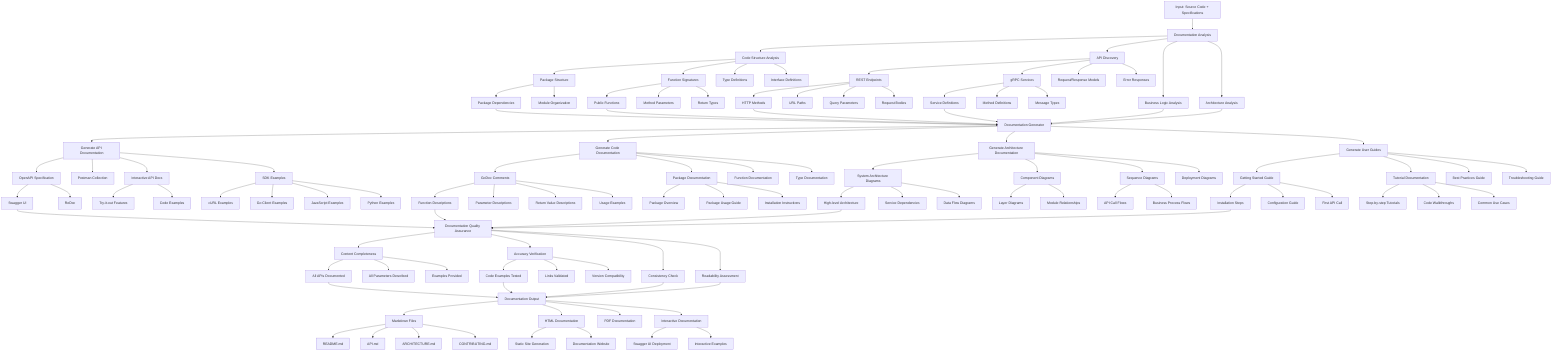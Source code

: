 graph TD
    A[Input: Source Code + Specifications] --> B[Documentation Analysis]
    
    %% Analysis Phase
    B --> C[Code Structure Analysis]
    B --> D[API Discovery]
    B --> E[Business Logic Analysis]
    B --> F[Architecture Analysis]
    
    %% Code Structure Analysis
    C --> C1[Package Structure]
    C --> C2[Function Signatures]
    C --> C3[Type Definitions]
    C --> C4[Interface Definitions]
    
    C1 --> C1a[Package Dependencies]
    C1 --> C1b[Module Organization]
    
    C2 --> C2a[Public Functions]
    C2 --> C2b[Method Parameters]
    C2 --> C2c[Return Types]
    
    %% API Discovery
    D --> D1[REST Endpoints]
    D --> D2[gRPC Services]
    D --> D3[Request/Response Models]
    D --> D4[Error Responses]
    
    D1 --> D1a[HTTP Methods]
    D1 --> D1b[URL Paths]
    D1 --> D1c[Query Parameters]
    D1 --> D1d[Request Bodies]
    
    D2 --> D2a[Service Definitions]
    D2 --> D2b[Method Definitions]
    D2 --> D2c[Message Types]
    
    %% Documentation Generation
    C1a --> G[Documentation Generator]
    C2a --> G
    D1a --> G
    D2a --> G
    E --> G
    F --> G
    
    G --> G1[Generate API Documentation]
    G --> G2[Generate Code Documentation]
    G --> G3[Generate Architecture Documentation]
    G --> G4[Generate User Guides]
    
    %% API Documentation Generation
    G1 --> G1a[OpenAPI Specification]
    G1 --> G1b[Postman Collection]
    G1 --> G1c[Interactive API Docs]
    G1 --> G1d[SDK Examples]
    
    G1a --> G1a1[Swagger UI]
    G1a --> G1a2[ReDoc]
    
    G1c --> G1c1[Try-it-out Features]
    G1c --> G1c2[Code Examples]
    
    G1d --> G1d1[cURL Examples]
    G1d --> G1d2[Go Client Examples]
    G1d --> G1d3[JavaScript Examples]
    G1d --> G1d4[Python Examples]
    
    %% Code Documentation Generation
    G2 --> G2a[GoDoc Comments]
    G2 --> G2b[Package Documentation]
    G2 --> G2c[Function Documentation]
    G2 --> G2d[Type Documentation]
    
    G2a --> G2a1[Function Descriptions]
    G2a --> G2a2[Parameter Descriptions]
    G2a --> G2a3[Return Value Descriptions]
    G2a --> G2a4[Usage Examples]
    
    G2b --> G2b1[Package Overview]
    G2b --> G2b2[Package Usage Guide]
    G2b --> G2b3[Installation Instructions]
    
    %% Architecture Documentation
    G3 --> G3a[System Architecture Diagrams]
    G3 --> G3b[Component Diagrams]
    G3 --> G3c[Sequence Diagrams]
    G3 --> G3d[Deployment Diagrams]
    
    G3a --> G3a1[High-level Architecture]
    G3a --> G3a2[Service Dependencies]
    G3a --> G3a3[Data Flow Diagrams]
    
    G3b --> G3b1[Layer Diagrams]
    G3b --> G3b2[Module Relationships]
    
    G3c --> G3c1[API Call Flows]
    G3c --> G3c2[Business Process Flows]
    
    %% User Guide Generation
    G4 --> G4a[Getting Started Guide]
    G4 --> G4b[Tutorial Documentation]
    G4 --> G4c[Best Practices Guide]
    G4 --> G4d[Troubleshooting Guide]
    
    G4a --> G4a1[Installation Steps]
    G4a --> G4a2[Configuration Guide]
    G4a --> G4a3[First API Call]
    
    G4b --> G4b1[Step-by-step Tutorials]
    G4b --> G4b2[Code Walkthroughs]
    G4b --> G4b3[Common Use Cases]
    
    %% Documentation Quality Check
    G1a1 --> H[Documentation Quality Assurance]
    G2a1 --> H
    G3a1 --> H
    G4a1 --> H
    
    H --> H1[Content Completeness]
    H --> H2[Accuracy Verification]
    H --> H3[Consistency Check]
    H --> H4[Readability Assessment]
    
    H1 --> H1a[All APIs Documented]
    H1 --> H1b[All Parameters Described]
    H1 --> H1c[Examples Provided]
    
    H2 --> H2a[Code Examples Tested]
    H2 --> H2b[Links Validated]
    H2 --> H2c[Version Compatibility]
    
    %% Output Generation
    H1a --> I[Documentation Output]
    H2a --> I
    H3 --> I
    H4 --> I
    
    I --> I1[Markdown Files]
    I --> I2[HTML Documentation]
    I --> I3[PDF Documentation]
    I --> I4[Interactive Documentation]
    
    I1 --> I1a[README.md]
    I1 --> I1b[API.md]
    I1 --> I1c[ARCHITECTURE.md]
    I1 --> I1d[CONTRIBUTING.md]
    
    I2 --> I2a[Static Site Generation]
    I2 --> I2b[Documentation Website]
    
    I4 --> I4a[Swagger UI Deployment]
    I4 --> I4b[Interactive Examples]